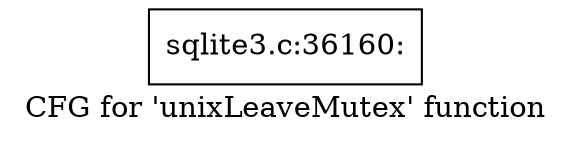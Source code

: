 digraph "CFG for 'unixLeaveMutex' function" {
	label="CFG for 'unixLeaveMutex' function";

	Node0x55c0f707ba80 [shape=record,label="{sqlite3.c:36160:}"];
}
